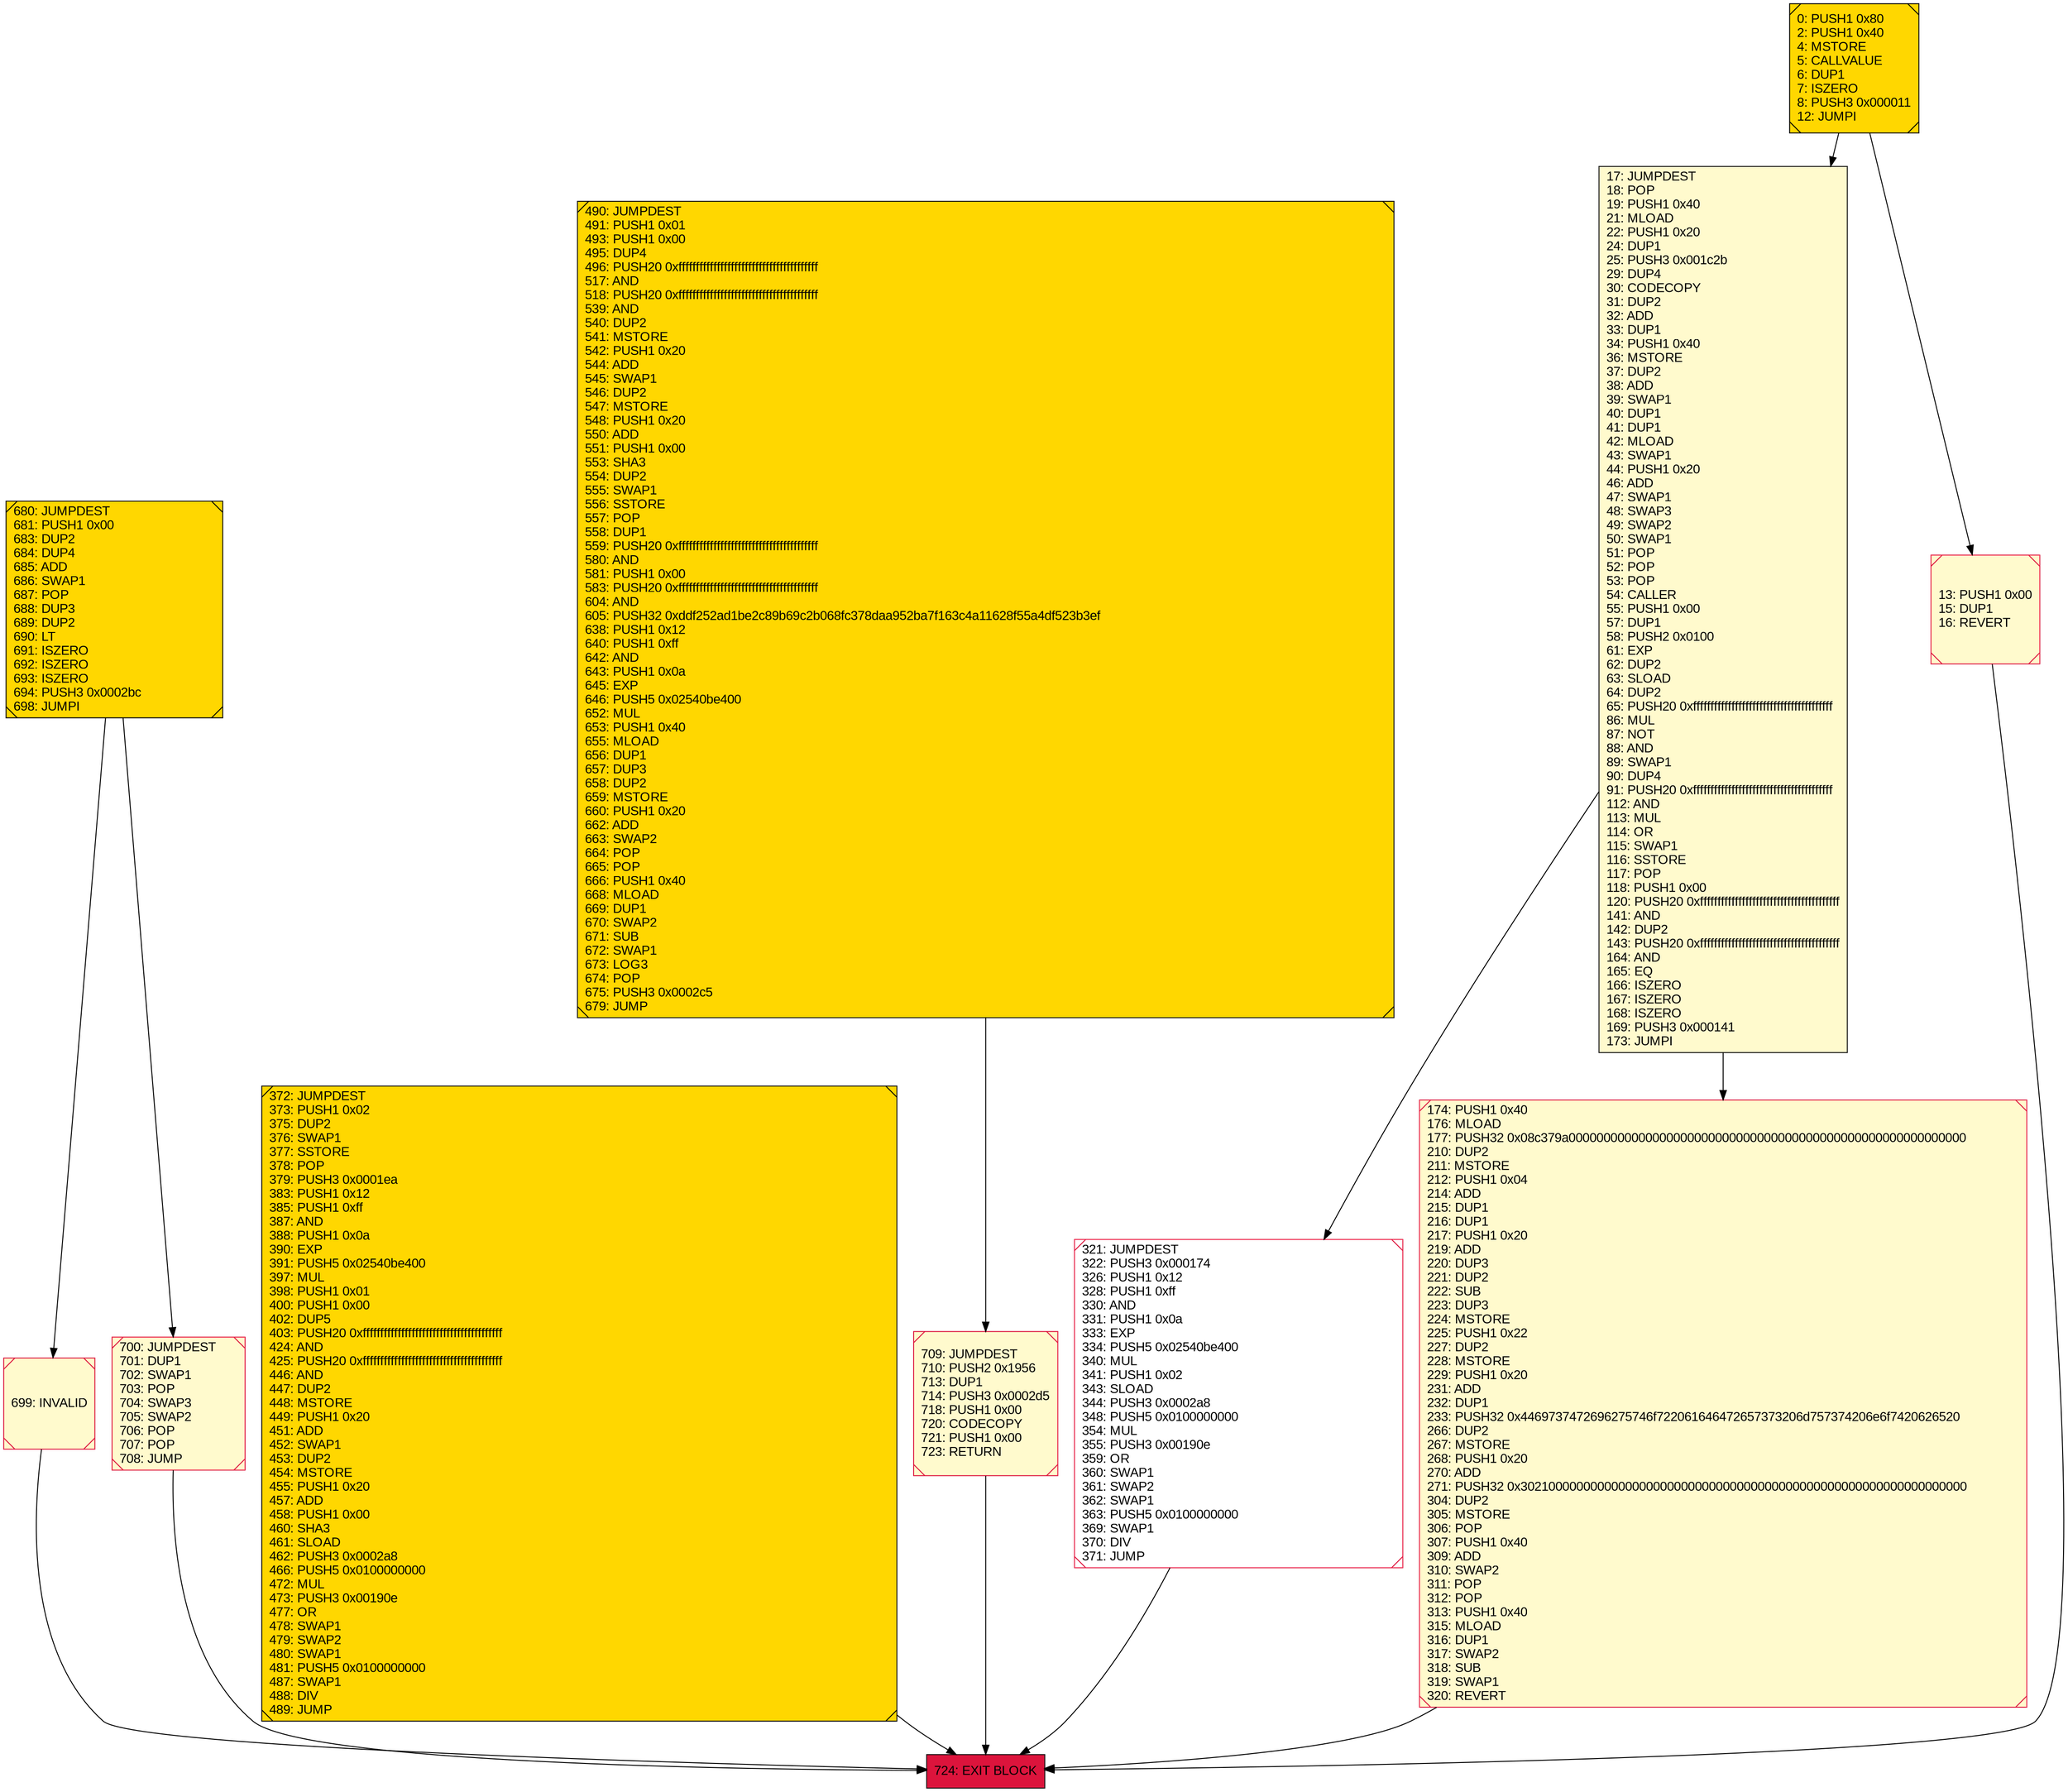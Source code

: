digraph G {
bgcolor=transparent rankdir=UD;
node [shape=box style=filled color=black fillcolor=white fontname=arial fontcolor=black];
680 [label="680: JUMPDEST\l681: PUSH1 0x00\l683: DUP2\l684: DUP4\l685: ADD\l686: SWAP1\l687: POP\l688: DUP3\l689: DUP2\l690: LT\l691: ISZERO\l692: ISZERO\l693: ISZERO\l694: PUSH3 0x0002bc\l698: JUMPI\l" fillcolor=lemonchiffon shape=Msquare fillcolor=gold ];
17 [label="17: JUMPDEST\l18: POP\l19: PUSH1 0x40\l21: MLOAD\l22: PUSH1 0x20\l24: DUP1\l25: PUSH3 0x001c2b\l29: DUP4\l30: CODECOPY\l31: DUP2\l32: ADD\l33: DUP1\l34: PUSH1 0x40\l36: MSTORE\l37: DUP2\l38: ADD\l39: SWAP1\l40: DUP1\l41: DUP1\l42: MLOAD\l43: SWAP1\l44: PUSH1 0x20\l46: ADD\l47: SWAP1\l48: SWAP3\l49: SWAP2\l50: SWAP1\l51: POP\l52: POP\l53: POP\l54: CALLER\l55: PUSH1 0x00\l57: DUP1\l58: PUSH2 0x0100\l61: EXP\l62: DUP2\l63: SLOAD\l64: DUP2\l65: PUSH20 0xffffffffffffffffffffffffffffffffffffffff\l86: MUL\l87: NOT\l88: AND\l89: SWAP1\l90: DUP4\l91: PUSH20 0xffffffffffffffffffffffffffffffffffffffff\l112: AND\l113: MUL\l114: OR\l115: SWAP1\l116: SSTORE\l117: POP\l118: PUSH1 0x00\l120: PUSH20 0xffffffffffffffffffffffffffffffffffffffff\l141: AND\l142: DUP2\l143: PUSH20 0xffffffffffffffffffffffffffffffffffffffff\l164: AND\l165: EQ\l166: ISZERO\l167: ISZERO\l168: ISZERO\l169: PUSH3 0x000141\l173: JUMPI\l" fillcolor=lemonchiffon ];
0 [label="0: PUSH1 0x80\l2: PUSH1 0x40\l4: MSTORE\l5: CALLVALUE\l6: DUP1\l7: ISZERO\l8: PUSH3 0x000011\l12: JUMPI\l" fillcolor=lemonchiffon shape=Msquare fillcolor=gold ];
724 [label="724: EXIT BLOCK\l" fillcolor=crimson ];
699 [label="699: INVALID\l" fillcolor=lemonchiffon shape=Msquare color=crimson ];
372 [label="372: JUMPDEST\l373: PUSH1 0x02\l375: DUP2\l376: SWAP1\l377: SSTORE\l378: POP\l379: PUSH3 0x0001ea\l383: PUSH1 0x12\l385: PUSH1 0xff\l387: AND\l388: PUSH1 0x0a\l390: EXP\l391: PUSH5 0x02540be400\l397: MUL\l398: PUSH1 0x01\l400: PUSH1 0x00\l402: DUP5\l403: PUSH20 0xffffffffffffffffffffffffffffffffffffffff\l424: AND\l425: PUSH20 0xffffffffffffffffffffffffffffffffffffffff\l446: AND\l447: DUP2\l448: MSTORE\l449: PUSH1 0x20\l451: ADD\l452: SWAP1\l453: DUP2\l454: MSTORE\l455: PUSH1 0x20\l457: ADD\l458: PUSH1 0x00\l460: SHA3\l461: SLOAD\l462: PUSH3 0x0002a8\l466: PUSH5 0x0100000000\l472: MUL\l473: PUSH3 0x00190e\l477: OR\l478: SWAP1\l479: SWAP2\l480: SWAP1\l481: PUSH5 0x0100000000\l487: SWAP1\l488: DIV\l489: JUMP\l" fillcolor=lemonchiffon shape=Msquare fillcolor=gold ];
490 [label="490: JUMPDEST\l491: PUSH1 0x01\l493: PUSH1 0x00\l495: DUP4\l496: PUSH20 0xffffffffffffffffffffffffffffffffffffffff\l517: AND\l518: PUSH20 0xffffffffffffffffffffffffffffffffffffffff\l539: AND\l540: DUP2\l541: MSTORE\l542: PUSH1 0x20\l544: ADD\l545: SWAP1\l546: DUP2\l547: MSTORE\l548: PUSH1 0x20\l550: ADD\l551: PUSH1 0x00\l553: SHA3\l554: DUP2\l555: SWAP1\l556: SSTORE\l557: POP\l558: DUP1\l559: PUSH20 0xffffffffffffffffffffffffffffffffffffffff\l580: AND\l581: PUSH1 0x00\l583: PUSH20 0xffffffffffffffffffffffffffffffffffffffff\l604: AND\l605: PUSH32 0xddf252ad1be2c89b69c2b068fc378daa952ba7f163c4a11628f55a4df523b3ef\l638: PUSH1 0x12\l640: PUSH1 0xff\l642: AND\l643: PUSH1 0x0a\l645: EXP\l646: PUSH5 0x02540be400\l652: MUL\l653: PUSH1 0x40\l655: MLOAD\l656: DUP1\l657: DUP3\l658: DUP2\l659: MSTORE\l660: PUSH1 0x20\l662: ADD\l663: SWAP2\l664: POP\l665: POP\l666: PUSH1 0x40\l668: MLOAD\l669: DUP1\l670: SWAP2\l671: SUB\l672: SWAP1\l673: LOG3\l674: POP\l675: PUSH3 0x0002c5\l679: JUMP\l" fillcolor=lemonchiffon shape=Msquare fillcolor=gold ];
709 [label="709: JUMPDEST\l710: PUSH2 0x1956\l713: DUP1\l714: PUSH3 0x0002d5\l718: PUSH1 0x00\l720: CODECOPY\l721: PUSH1 0x00\l723: RETURN\l" fillcolor=lemonchiffon shape=Msquare color=crimson ];
321 [label="321: JUMPDEST\l322: PUSH3 0x000174\l326: PUSH1 0x12\l328: PUSH1 0xff\l330: AND\l331: PUSH1 0x0a\l333: EXP\l334: PUSH5 0x02540be400\l340: MUL\l341: PUSH1 0x02\l343: SLOAD\l344: PUSH3 0x0002a8\l348: PUSH5 0x0100000000\l354: MUL\l355: PUSH3 0x00190e\l359: OR\l360: SWAP1\l361: SWAP2\l362: SWAP1\l363: PUSH5 0x0100000000\l369: SWAP1\l370: DIV\l371: JUMP\l" shape=Msquare color=crimson ];
174 [label="174: PUSH1 0x40\l176: MLOAD\l177: PUSH32 0x08c379a000000000000000000000000000000000000000000000000000000000\l210: DUP2\l211: MSTORE\l212: PUSH1 0x04\l214: ADD\l215: DUP1\l216: DUP1\l217: PUSH1 0x20\l219: ADD\l220: DUP3\l221: DUP2\l222: SUB\l223: DUP3\l224: MSTORE\l225: PUSH1 0x22\l227: DUP2\l228: MSTORE\l229: PUSH1 0x20\l231: ADD\l232: DUP1\l233: PUSH32 0x4469737472696275746f722061646472657373206d757374206e6f7420626520\l266: DUP2\l267: MSTORE\l268: PUSH1 0x20\l270: ADD\l271: PUSH32 0x3021000000000000000000000000000000000000000000000000000000000000\l304: DUP2\l305: MSTORE\l306: POP\l307: PUSH1 0x40\l309: ADD\l310: SWAP2\l311: POP\l312: POP\l313: PUSH1 0x40\l315: MLOAD\l316: DUP1\l317: SWAP2\l318: SUB\l319: SWAP1\l320: REVERT\l" fillcolor=lemonchiffon shape=Msquare color=crimson ];
13 [label="13: PUSH1 0x00\l15: DUP1\l16: REVERT\l" fillcolor=lemonchiffon shape=Msquare color=crimson ];
700 [label="700: JUMPDEST\l701: DUP1\l702: SWAP1\l703: POP\l704: SWAP3\l705: SWAP2\l706: POP\l707: POP\l708: JUMP\l" fillcolor=lemonchiffon shape=Msquare color=crimson ];
709 -> 724;
17 -> 174;
700 -> 724;
321 -> 724;
680 -> 700;
490 -> 709;
699 -> 724;
0 -> 17;
372 -> 724;
680 -> 699;
13 -> 724;
17 -> 321;
0 -> 13;
174 -> 724;
}
